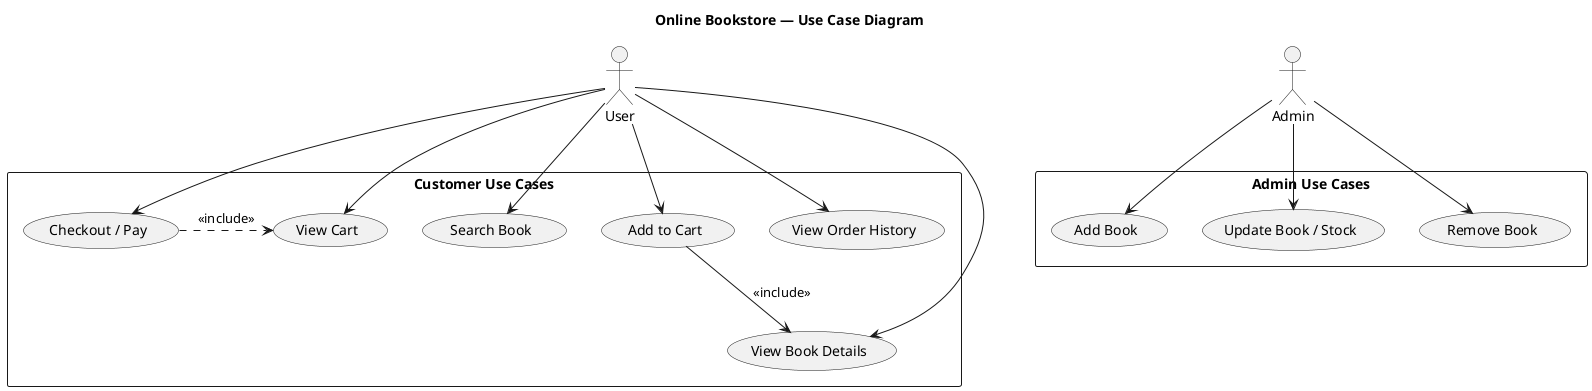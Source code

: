 @startuml Use Case Diagram - Online Bookstore

title Online Bookstore — Use Case Diagram

actor User
actor Admin

rectangle "Customer Use Cases" {
  usecase "Search Book" as UC_Search
  usecase "View Book Details" as UC_View
  usecase "Add to Cart" as UC_Add
  usecase "View Cart" as UC_ViewCart
  usecase "Checkout / Pay" as UC_Checkout
  usecase "View Order History" as UC_History
}

rectangle "Admin Use Cases" {
  usecase "Add Book" as UC_AddBook
  usecase "Update Book / Stock" as UC_UpdateBook
  usecase "Remove Book" as UC_RemoveBook
}

' Relationships
User --> UC_Search
User --> UC_View
User --> UC_Add
User --> UC_ViewCart
User --> UC_Checkout
User --> UC_History

Admin --> UC_AddBook
Admin --> UC_UpdateBook
Admin --> UC_RemoveBook

' Example include/extend (optional)
UC_Add --> UC_View : <<include>>
UC_Checkout .> UC_ViewCart : <<include>>

@enduml